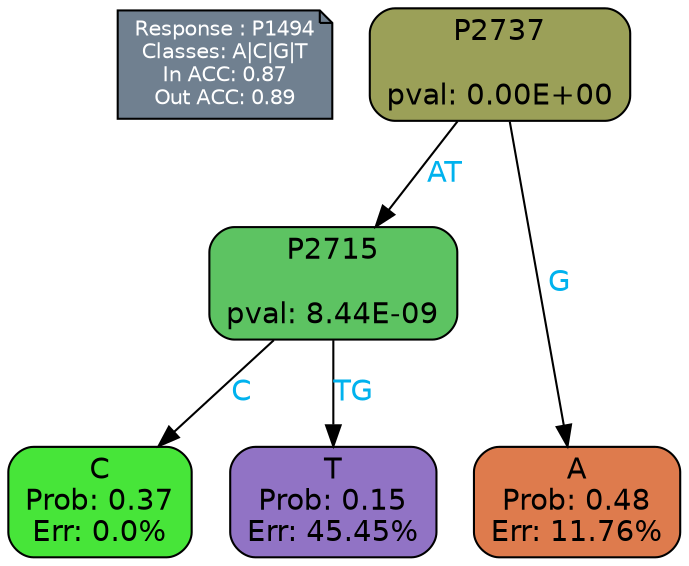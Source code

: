 digraph Tree {
node [shape=box, style="filled, rounded", color="black", fontname=helvetica] ;
graph [ranksep=equally, splines=polylines, bgcolor=transparent, dpi=600] ;
edge [fontname=helvetica] ;
LEGEND [label="Response : P1494
Classes: A|C|G|T
In ACC: 0.87
Out ACC: 0.89
",shape=note,align=left,style=filled,fillcolor="slategray",fontcolor="white",fontsize=10];1 [label="P2737

pval: 0.00E+00", fillcolor="#9ba058"] ;
2 [label="P2715

pval: 8.44E-09", fillcolor="#5dc362"] ;
3 [label="C
Prob: 0.37
Err: 0.0%", fillcolor="#47e539"] ;
4 [label="T
Prob: 0.15
Err: 45.45%", fillcolor="#9173c5"] ;
5 [label="A
Prob: 0.48
Err: 11.76%", fillcolor="#de7b4d"] ;
1 -> 2 [label="AT",fontcolor=deepskyblue2] ;
1 -> 5 [label="G",fontcolor=deepskyblue2] ;
2 -> 3 [label="C",fontcolor=deepskyblue2] ;
2 -> 4 [label="TG",fontcolor=deepskyblue2] ;
{rank = same; 3;4;5;}{rank = same; LEGEND;1;}}